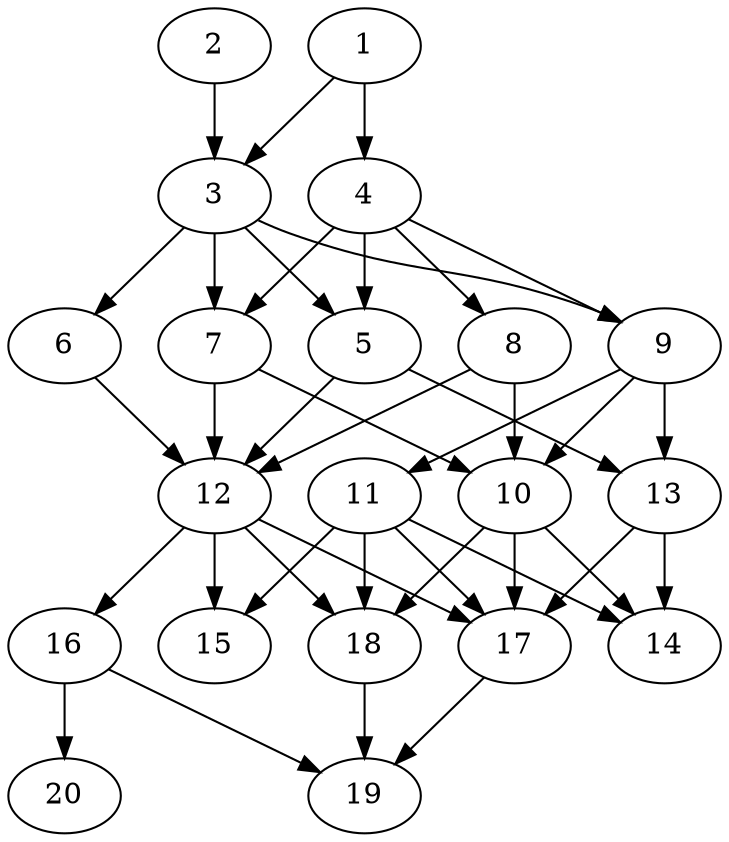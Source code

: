 // DAG automatically generated by daggen at Tue Jul 23 14:31:37 2019
// ./daggen --dot -n 20 --ccr 0.5 --fat 0.5 --regular 0.5 --density 0.8 --mindata 5242880 --maxdata 52428800 
digraph G {
  1 [size="57073664", alpha="0.04", expect_size="28536832"] 
  1 -> 3 [size ="28536832"]
  1 -> 4 [size ="28536832"]
  2 [size="19402752", alpha="0.04", expect_size="9701376"] 
  2 -> 3 [size ="9701376"]
  3 [size="13998080", alpha="0.05", expect_size="6999040"] 
  3 -> 5 [size ="6999040"]
  3 -> 6 [size ="6999040"]
  3 -> 7 [size ="6999040"]
  3 -> 9 [size ="6999040"]
  4 [size="91021312", alpha="0.16", expect_size="45510656"] 
  4 -> 5 [size ="45510656"]
  4 -> 7 [size ="45510656"]
  4 -> 8 [size ="45510656"]
  4 -> 9 [size ="45510656"]
  5 [size="59330560", alpha="0.14", expect_size="29665280"] 
  5 -> 12 [size ="29665280"]
  5 -> 13 [size ="29665280"]
  6 [size="11468800", alpha="0.09", expect_size="5734400"] 
  6 -> 12 [size ="5734400"]
  7 [size="103182336", alpha="0.19", expect_size="51591168"] 
  7 -> 10 [size ="51591168"]
  7 -> 12 [size ="51591168"]
  8 [size="34248704", alpha="0.15", expect_size="17124352"] 
  8 -> 10 [size ="17124352"]
  8 -> 12 [size ="17124352"]
  9 [size="96487424", alpha="0.18", expect_size="48243712"] 
  9 -> 10 [size ="48243712"]
  9 -> 11 [size ="48243712"]
  9 -> 13 [size ="48243712"]
  10 [size="83152896", alpha="0.18", expect_size="41576448"] 
  10 -> 14 [size ="41576448"]
  10 -> 17 [size ="41576448"]
  10 -> 18 [size ="41576448"]
  11 [size="103559168", alpha="0.17", expect_size="51779584"] 
  11 -> 14 [size ="51779584"]
  11 -> 15 [size ="51779584"]
  11 -> 17 [size ="51779584"]
  11 -> 18 [size ="51779584"]
  12 [size="26908672", alpha="0.07", expect_size="13454336"] 
  12 -> 15 [size ="13454336"]
  12 -> 16 [size ="13454336"]
  12 -> 17 [size ="13454336"]
  12 -> 18 [size ="13454336"]
  13 [size="44550144", alpha="0.17", expect_size="22275072"] 
  13 -> 14 [size ="22275072"]
  13 -> 17 [size ="22275072"]
  14 [size="68909056", alpha="0.00", expect_size="34454528"] 
  15 [size="48427008", alpha="0.02", expect_size="24213504"] 
  16 [size="18401280", alpha="0.07", expect_size="9200640"] 
  16 -> 19 [size ="9200640"]
  16 -> 20 [size ="9200640"]
  17 [size="58523648", alpha="0.05", expect_size="29261824"] 
  17 -> 19 [size ="29261824"]
  18 [size="51808256", alpha="0.07", expect_size="25904128"] 
  18 -> 19 [size ="25904128"]
  19 [size="26773504", alpha="0.12", expect_size="13386752"] 
  20 [size="19087360", alpha="0.11", expect_size="9543680"] 
}
